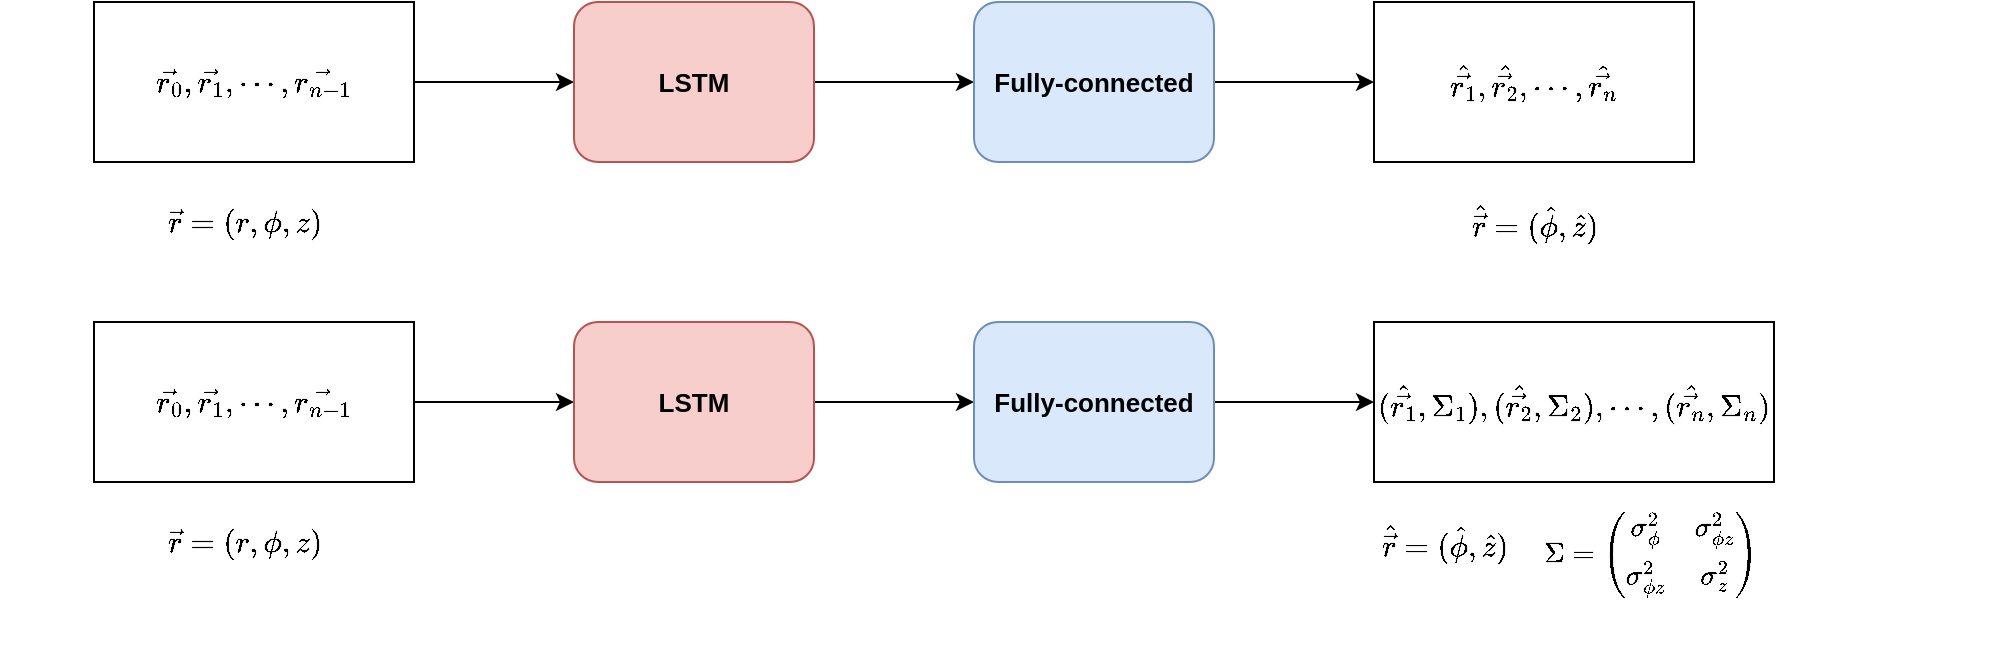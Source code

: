 <mxfile version="17.1.3" type="github">
  <diagram id="yZldCHJUI5k4vdMNnABy" name="Page-1">
    <mxGraphModel dx="1697" dy="547" grid="1" gridSize="10" guides="1" tooltips="1" connect="1" arrows="1" fold="1" page="1" pageScale="1" pageWidth="827" pageHeight="1169" math="1" shadow="0">
      <root>
        <mxCell id="0" />
        <mxCell id="1" parent="0" />
        <mxCell id="kS2-DBK0RlhTCwooAqhe-8" style="edgeStyle=orthogonalEdgeStyle;rounded=0;orthogonalLoop=1;jettySize=auto;html=1;exitX=1;exitY=0.5;exitDx=0;exitDy=0;entryX=0;entryY=0.5;entryDx=0;entryDy=0;fontStyle=1;fontSize=13;" edge="1" parent="1" source="kS2-DBK0RlhTCwooAqhe-1" target="kS2-DBK0RlhTCwooAqhe-3">
          <mxGeometry relative="1" as="geometry" />
        </mxCell>
        <mxCell id="kS2-DBK0RlhTCwooAqhe-1" value="$$\vec{r_{0}},\vec{r_{1}},\cdots,\vec{r_{n-1}}&lt;br style=&quot;font-size: 13px;&quot;&gt;$$" style="rounded=0;whiteSpace=wrap;html=1;fontStyle=1;fontSize=13;" vertex="1" parent="1">
          <mxGeometry y="200" width="160" height="80" as="geometry" />
        </mxCell>
        <mxCell id="kS2-DBK0RlhTCwooAqhe-9" style="edgeStyle=orthogonalEdgeStyle;rounded=0;orthogonalLoop=1;jettySize=auto;html=1;exitX=1;exitY=0.5;exitDx=0;exitDy=0;entryX=0;entryY=0.5;entryDx=0;entryDy=0;fontStyle=1;fontSize=13;" edge="1" parent="1" source="kS2-DBK0RlhTCwooAqhe-3" target="kS2-DBK0RlhTCwooAqhe-4">
          <mxGeometry relative="1" as="geometry" />
        </mxCell>
        <mxCell id="kS2-DBK0RlhTCwooAqhe-3" value="LSTM" style="rounded=1;whiteSpace=wrap;html=1;fillColor=#f8cecc;strokeColor=#b85450;fontStyle=1;fontSize=13;" vertex="1" parent="1">
          <mxGeometry x="240" y="200" width="120" height="80" as="geometry" />
        </mxCell>
        <mxCell id="kS2-DBK0RlhTCwooAqhe-10" style="edgeStyle=orthogonalEdgeStyle;rounded=0;orthogonalLoop=1;jettySize=auto;html=1;exitX=1;exitY=0.5;exitDx=0;exitDy=0;entryX=0;entryY=0.5;entryDx=0;entryDy=0;fontStyle=1;fontSize=13;" edge="1" parent="1" source="kS2-DBK0RlhTCwooAqhe-4" target="kS2-DBK0RlhTCwooAqhe-6">
          <mxGeometry relative="1" as="geometry" />
        </mxCell>
        <mxCell id="kS2-DBK0RlhTCwooAqhe-4" value="Fully-connected" style="rounded=1;whiteSpace=wrap;html=1;fillColor=#dae8fc;strokeColor=#6c8ebf;fontStyle=1;fontSize=13;" vertex="1" parent="1">
          <mxGeometry x="440" y="200" width="120" height="80" as="geometry" />
        </mxCell>
        <mxCell id="kS2-DBK0RlhTCwooAqhe-6" value="$$\hat{\vec{r_{1}}},\hat{\vec{r_{2}}},\cdots, \hat{\vec{r_{n}}}&lt;br style=&quot;font-size: 13px;&quot;&gt;$$" style="rounded=0;whiteSpace=wrap;html=1;fontStyle=1;fontSize=13;" vertex="1" parent="1">
          <mxGeometry x="640" y="200" width="160" height="80" as="geometry" />
        </mxCell>
        <mxCell id="kS2-DBK0RlhTCwooAqhe-11" style="edgeStyle=orthogonalEdgeStyle;rounded=0;orthogonalLoop=1;jettySize=auto;html=1;exitX=1;exitY=0.5;exitDx=0;exitDy=0;entryX=0;entryY=0.5;entryDx=0;entryDy=0;fontStyle=1;fontSize=13;" edge="1" parent="1" source="kS2-DBK0RlhTCwooAqhe-12" target="kS2-DBK0RlhTCwooAqhe-14">
          <mxGeometry relative="1" as="geometry" />
        </mxCell>
        <mxCell id="kS2-DBK0RlhTCwooAqhe-12" value="$$\vec{r_{0}},\vec{r_{1}},\cdots,\vec{r_{n-1}}&lt;br style=&quot;font-size: 13px;&quot;&gt;$$" style="rounded=0;whiteSpace=wrap;html=1;fontStyle=1;fontSize=13;" vertex="1" parent="1">
          <mxGeometry y="360" width="160" height="80" as="geometry" />
        </mxCell>
        <mxCell id="kS2-DBK0RlhTCwooAqhe-13" style="edgeStyle=orthogonalEdgeStyle;rounded=0;orthogonalLoop=1;jettySize=auto;html=1;exitX=1;exitY=0.5;exitDx=0;exitDy=0;entryX=0;entryY=0.5;entryDx=0;entryDy=0;fontStyle=1;fontSize=13;" edge="1" parent="1" source="kS2-DBK0RlhTCwooAqhe-14" target="kS2-DBK0RlhTCwooAqhe-16">
          <mxGeometry relative="1" as="geometry" />
        </mxCell>
        <mxCell id="kS2-DBK0RlhTCwooAqhe-14" value="LSTM" style="rounded=1;whiteSpace=wrap;html=1;fillColor=#f8cecc;strokeColor=#b85450;fontStyle=1;fontSize=13;" vertex="1" parent="1">
          <mxGeometry x="240" y="360" width="120" height="80" as="geometry" />
        </mxCell>
        <mxCell id="kS2-DBK0RlhTCwooAqhe-15" style="edgeStyle=orthogonalEdgeStyle;rounded=0;orthogonalLoop=1;jettySize=auto;html=1;exitX=1;exitY=0.5;exitDx=0;exitDy=0;entryX=0;entryY=0.5;entryDx=0;entryDy=0;fontStyle=1;fontSize=13;" edge="1" parent="1" source="kS2-DBK0RlhTCwooAqhe-16" target="kS2-DBK0RlhTCwooAqhe-17">
          <mxGeometry relative="1" as="geometry" />
        </mxCell>
        <mxCell id="kS2-DBK0RlhTCwooAqhe-16" value="Fully-connected" style="rounded=1;whiteSpace=wrap;html=1;fillColor=#dae8fc;strokeColor=#6c8ebf;fontStyle=1;fontSize=13;" vertex="1" parent="1">
          <mxGeometry x="440" y="360" width="120" height="80" as="geometry" />
        </mxCell>
        <mxCell id="kS2-DBK0RlhTCwooAqhe-17" value="$$(\hat{\vec{r_{1}}},\Sigma_{1}),(\hat{\vec{r_{2}}},\Sigma_{2}),\cdots, (\hat{\vec{r_{n}}},\Sigma_{n})&lt;br style=&quot;font-size: 13px;&quot;&gt;$$" style="rounded=0;whiteSpace=wrap;html=1;fontStyle=1;fontSize=13;" vertex="1" parent="1">
          <mxGeometry x="640" y="360" width="200" height="80" as="geometry" />
        </mxCell>
        <mxCell id="kS2-DBK0RlhTCwooAqhe-18" value="$$\vec{r} = (r,\phi,z)$$" style="text;html=1;align=center;verticalAlign=middle;resizable=0;points=[];autosize=1;strokeColor=none;fillColor=none;fontStyle=1;fontSize=13;" vertex="1" parent="1">
          <mxGeometry y="300" width="150" height="20" as="geometry" />
        </mxCell>
        <mxCell id="kS2-DBK0RlhTCwooAqhe-19" value="$$\hat{\vec{r}} = (\hat{\phi},\hat{z})$$" style="text;html=1;align=center;verticalAlign=middle;resizable=0;points=[];autosize=1;strokeColor=none;fillColor=none;fontStyle=1;fontSize=13;" vertex="1" parent="1">
          <mxGeometry x="600" y="300" width="240" height="20" as="geometry" />
        </mxCell>
        <mxCell id="kS2-DBK0RlhTCwooAqhe-20" value="$$\vec{r} = (r,\phi,z)$$" style="text;html=1;align=center;verticalAlign=middle;resizable=0;points=[];autosize=1;strokeColor=none;fillColor=none;fontStyle=1;fontSize=13;" vertex="1" parent="1">
          <mxGeometry y="460" width="150" height="20" as="geometry" />
        </mxCell>
        <mxCell id="kS2-DBK0RlhTCwooAqhe-21" value="$$\hat{\vec{r}} = (\hat{\phi},\hat{z})$$" style="text;html=1;align=center;verticalAlign=middle;resizable=0;points=[];autosize=1;strokeColor=none;fillColor=none;fontStyle=1;fontSize=13;" vertex="1" parent="1">
          <mxGeometry x="555" y="460" width="240" height="20" as="geometry" />
        </mxCell>
        <mxCell id="kS2-DBK0RlhTCwooAqhe-24" value="$$\Sigma=&lt;br&gt; \begin{pmatrix}&lt;br&gt;&amp;nbsp; \sigma_{\phi}^{2} &amp;amp; \sigma_{\phi z}^{2} \\&lt;br&gt;&amp;nbsp; \sigma_{\phi z}^{2} &amp;amp; \sigma_{z}^{2}&lt;br&gt; \end{pmatrix}$$" style="text;html=1;spacing=5;spacingTop=-10;whiteSpace=wrap;overflow=hidden;fillColor=none;strokeColor=none;shadow=0;rounded=0;verticalAlign=middle" vertex="1" parent="1">
          <mxGeometry x="720" y="430" width="232" height="102" as="geometry" />
        </mxCell>
      </root>
    </mxGraphModel>
  </diagram>
</mxfile>
